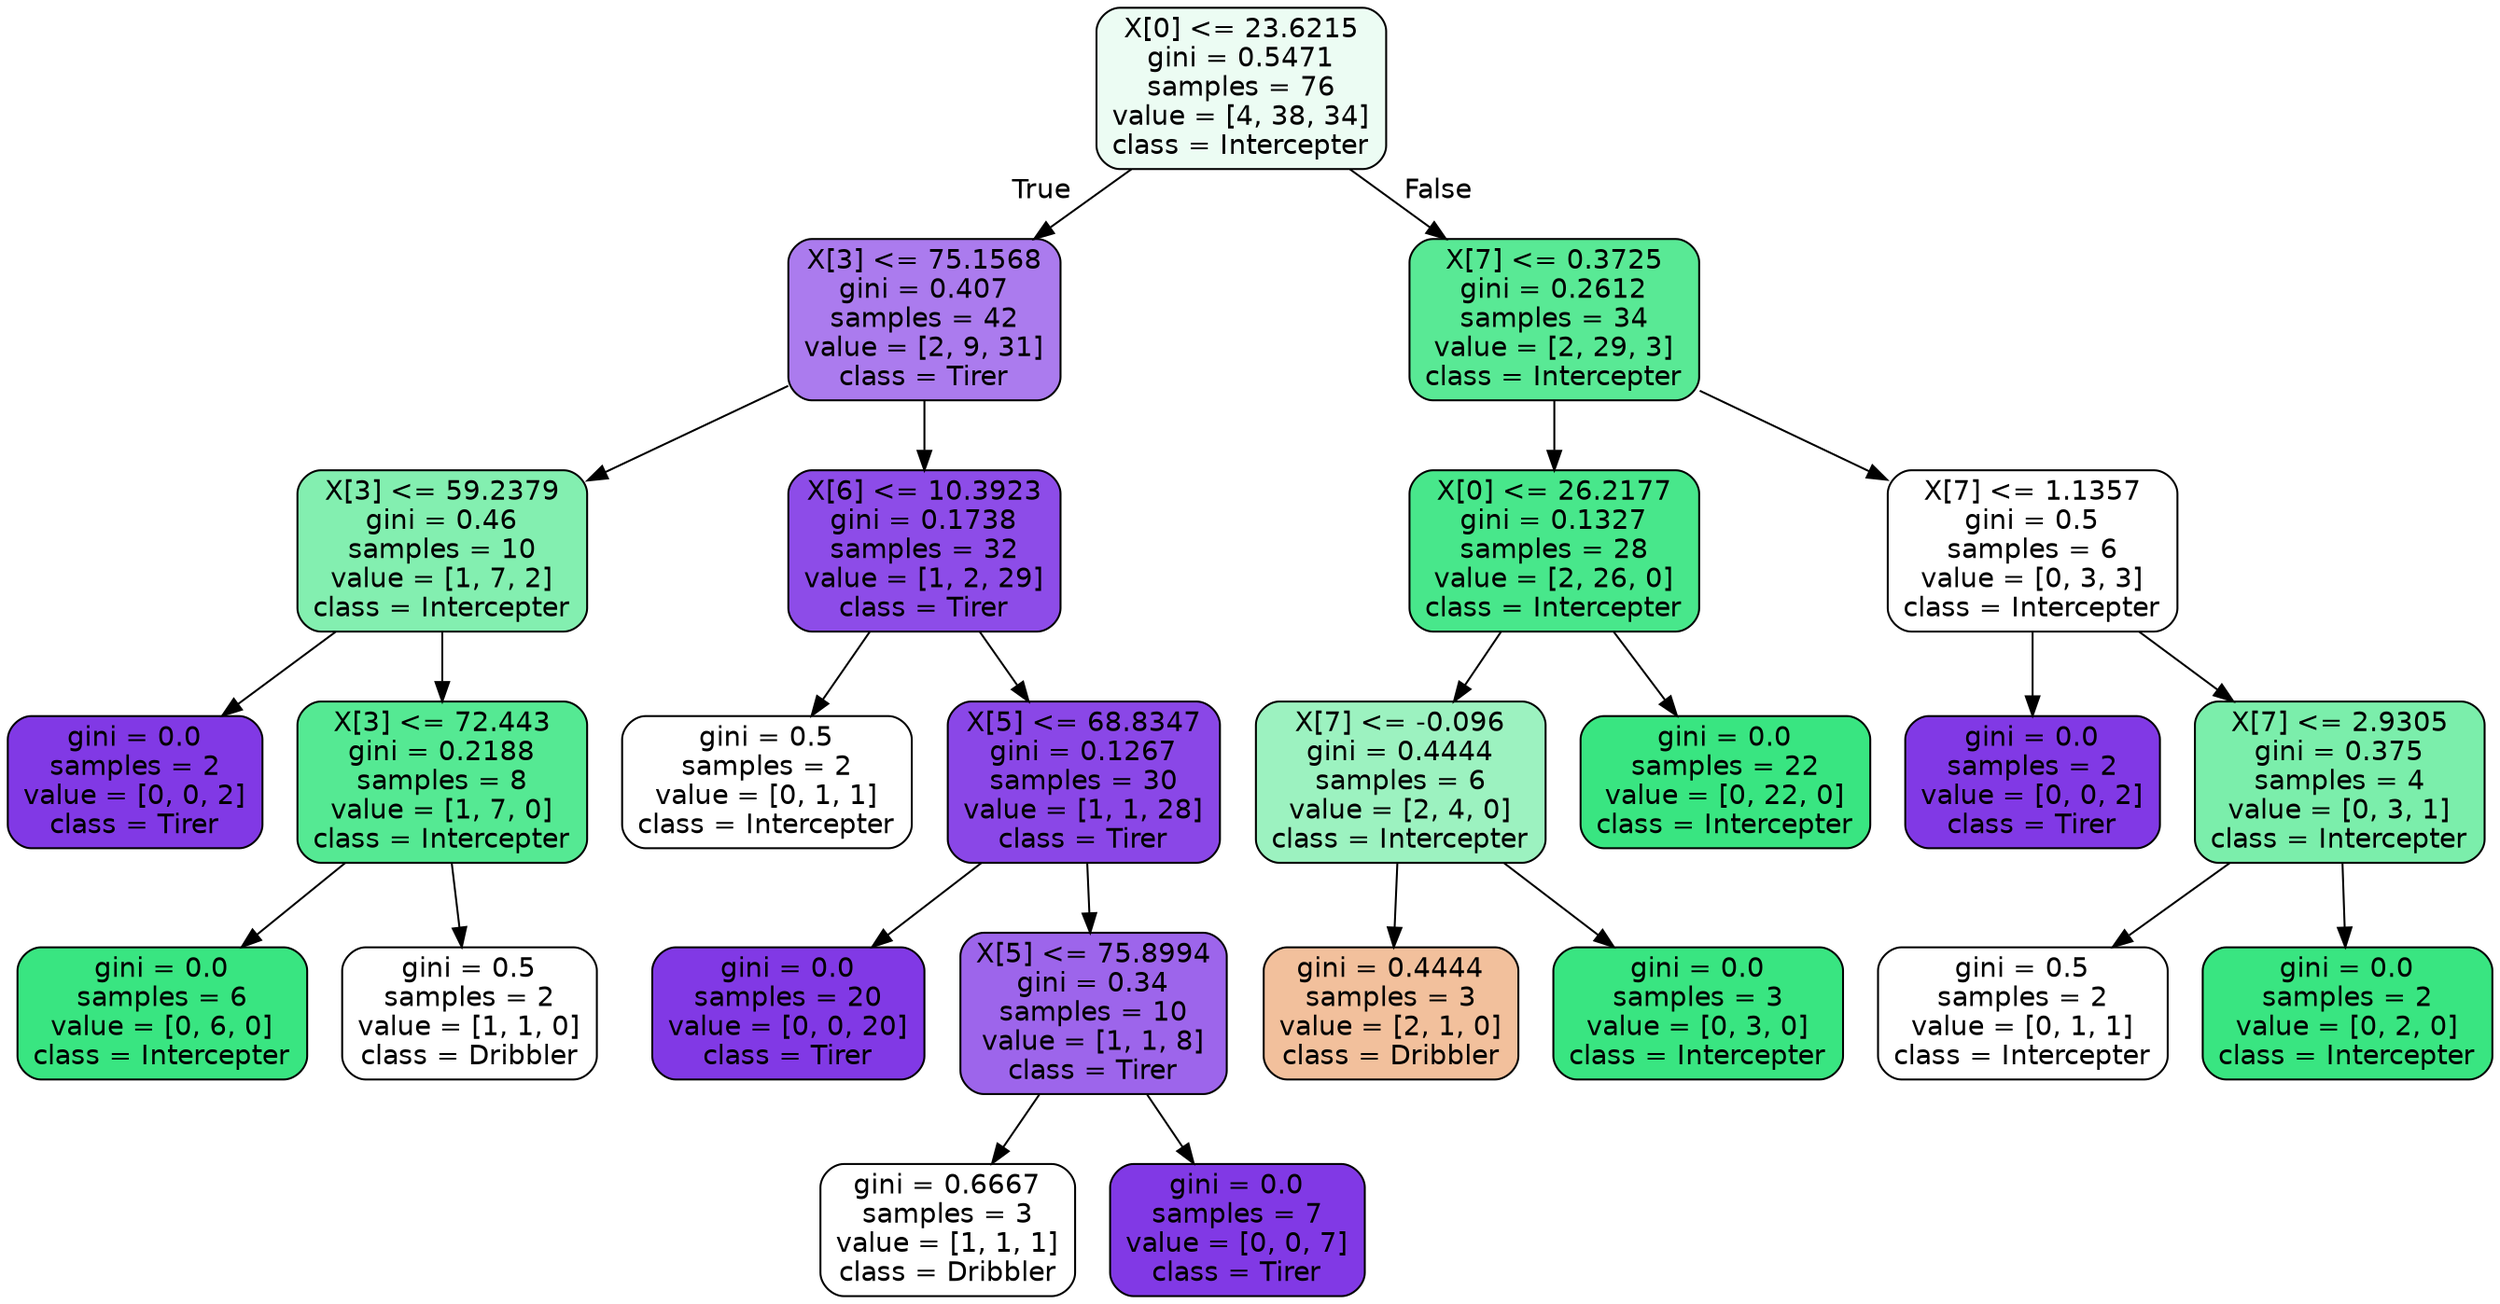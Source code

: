 digraph Tree {
node [shape=box, style="filled, rounded", color="black", fontname=helvetica] ;
edge [fontname=helvetica] ;
0 [label="X[0] <= 23.6215\ngini = 0.5471\nsamples = 76\nvalue = [4, 38, 34]\nclass = Intercepter", fillcolor="#39e58118"] ;
1 [label="X[3] <= 75.1568\ngini = 0.407\nsamples = 42\nvalue = [2, 9, 31]\nclass = Tirer", fillcolor="#8139e5aa"] ;
0 -> 1 [labeldistance=2.5, labelangle=45, headlabel="True"] ;
2 [label="X[3] <= 59.2379\ngini = 0.46\nsamples = 10\nvalue = [1, 7, 2]\nclass = Intercepter", fillcolor="#39e5819f"] ;
1 -> 2 ;
3 [label="gini = 0.0\nsamples = 2\nvalue = [0, 0, 2]\nclass = Tirer", fillcolor="#8139e5ff"] ;
2 -> 3 ;
4 [label="X[3] <= 72.443\ngini = 0.2188\nsamples = 8\nvalue = [1, 7, 0]\nclass = Intercepter", fillcolor="#39e581db"] ;
2 -> 4 ;
5 [label="gini = 0.0\nsamples = 6\nvalue = [0, 6, 0]\nclass = Intercepter", fillcolor="#39e581ff"] ;
4 -> 5 ;
6 [label="gini = 0.5\nsamples = 2\nvalue = [1, 1, 0]\nclass = Dribbler", fillcolor="#e5813900"] ;
4 -> 6 ;
7 [label="X[6] <= 10.3923\ngini = 0.1738\nsamples = 32\nvalue = [1, 2, 29]\nclass = Tirer", fillcolor="#8139e5e6"] ;
1 -> 7 ;
8 [label="gini = 0.5\nsamples = 2\nvalue = [0, 1, 1]\nclass = Intercepter", fillcolor="#39e58100"] ;
7 -> 8 ;
9 [label="X[5] <= 68.8347\ngini = 0.1267\nsamples = 30\nvalue = [1, 1, 28]\nclass = Tirer", fillcolor="#8139e5ed"] ;
7 -> 9 ;
10 [label="gini = 0.0\nsamples = 20\nvalue = [0, 0, 20]\nclass = Tirer", fillcolor="#8139e5ff"] ;
9 -> 10 ;
11 [label="X[5] <= 75.8994\ngini = 0.34\nsamples = 10\nvalue = [1, 1, 8]\nclass = Tirer", fillcolor="#8139e5c6"] ;
9 -> 11 ;
12 [label="gini = 0.6667\nsamples = 3\nvalue = [1, 1, 1]\nclass = Dribbler", fillcolor="#e5813900"] ;
11 -> 12 ;
13 [label="gini = 0.0\nsamples = 7\nvalue = [0, 0, 7]\nclass = Tirer", fillcolor="#8139e5ff"] ;
11 -> 13 ;
14 [label="X[7] <= 0.3725\ngini = 0.2612\nsamples = 34\nvalue = [2, 29, 3]\nclass = Intercepter", fillcolor="#39e581d6"] ;
0 -> 14 [labeldistance=2.5, labelangle=-45, headlabel="False"] ;
15 [label="X[0] <= 26.2177\ngini = 0.1327\nsamples = 28\nvalue = [2, 26, 0]\nclass = Intercepter", fillcolor="#39e581eb"] ;
14 -> 15 ;
16 [label="X[7] <= -0.096\ngini = 0.4444\nsamples = 6\nvalue = [2, 4, 0]\nclass = Intercepter", fillcolor="#39e5817f"] ;
15 -> 16 ;
17 [label="gini = 0.4444\nsamples = 3\nvalue = [2, 1, 0]\nclass = Dribbler", fillcolor="#e581397f"] ;
16 -> 17 ;
18 [label="gini = 0.0\nsamples = 3\nvalue = [0, 3, 0]\nclass = Intercepter", fillcolor="#39e581ff"] ;
16 -> 18 ;
19 [label="gini = 0.0\nsamples = 22\nvalue = [0, 22, 0]\nclass = Intercepter", fillcolor="#39e581ff"] ;
15 -> 19 ;
20 [label="X[7] <= 1.1357\ngini = 0.5\nsamples = 6\nvalue = [0, 3, 3]\nclass = Intercepter", fillcolor="#39e58100"] ;
14 -> 20 ;
21 [label="gini = 0.0\nsamples = 2\nvalue = [0, 0, 2]\nclass = Tirer", fillcolor="#8139e5ff"] ;
20 -> 21 ;
22 [label="X[7] <= 2.9305\ngini = 0.375\nsamples = 4\nvalue = [0, 3, 1]\nclass = Intercepter", fillcolor="#39e581aa"] ;
20 -> 22 ;
23 [label="gini = 0.5\nsamples = 2\nvalue = [0, 1, 1]\nclass = Intercepter", fillcolor="#39e58100"] ;
22 -> 23 ;
24 [label="gini = 0.0\nsamples = 2\nvalue = [0, 2, 0]\nclass = Intercepter", fillcolor="#39e581ff"] ;
22 -> 24 ;
}